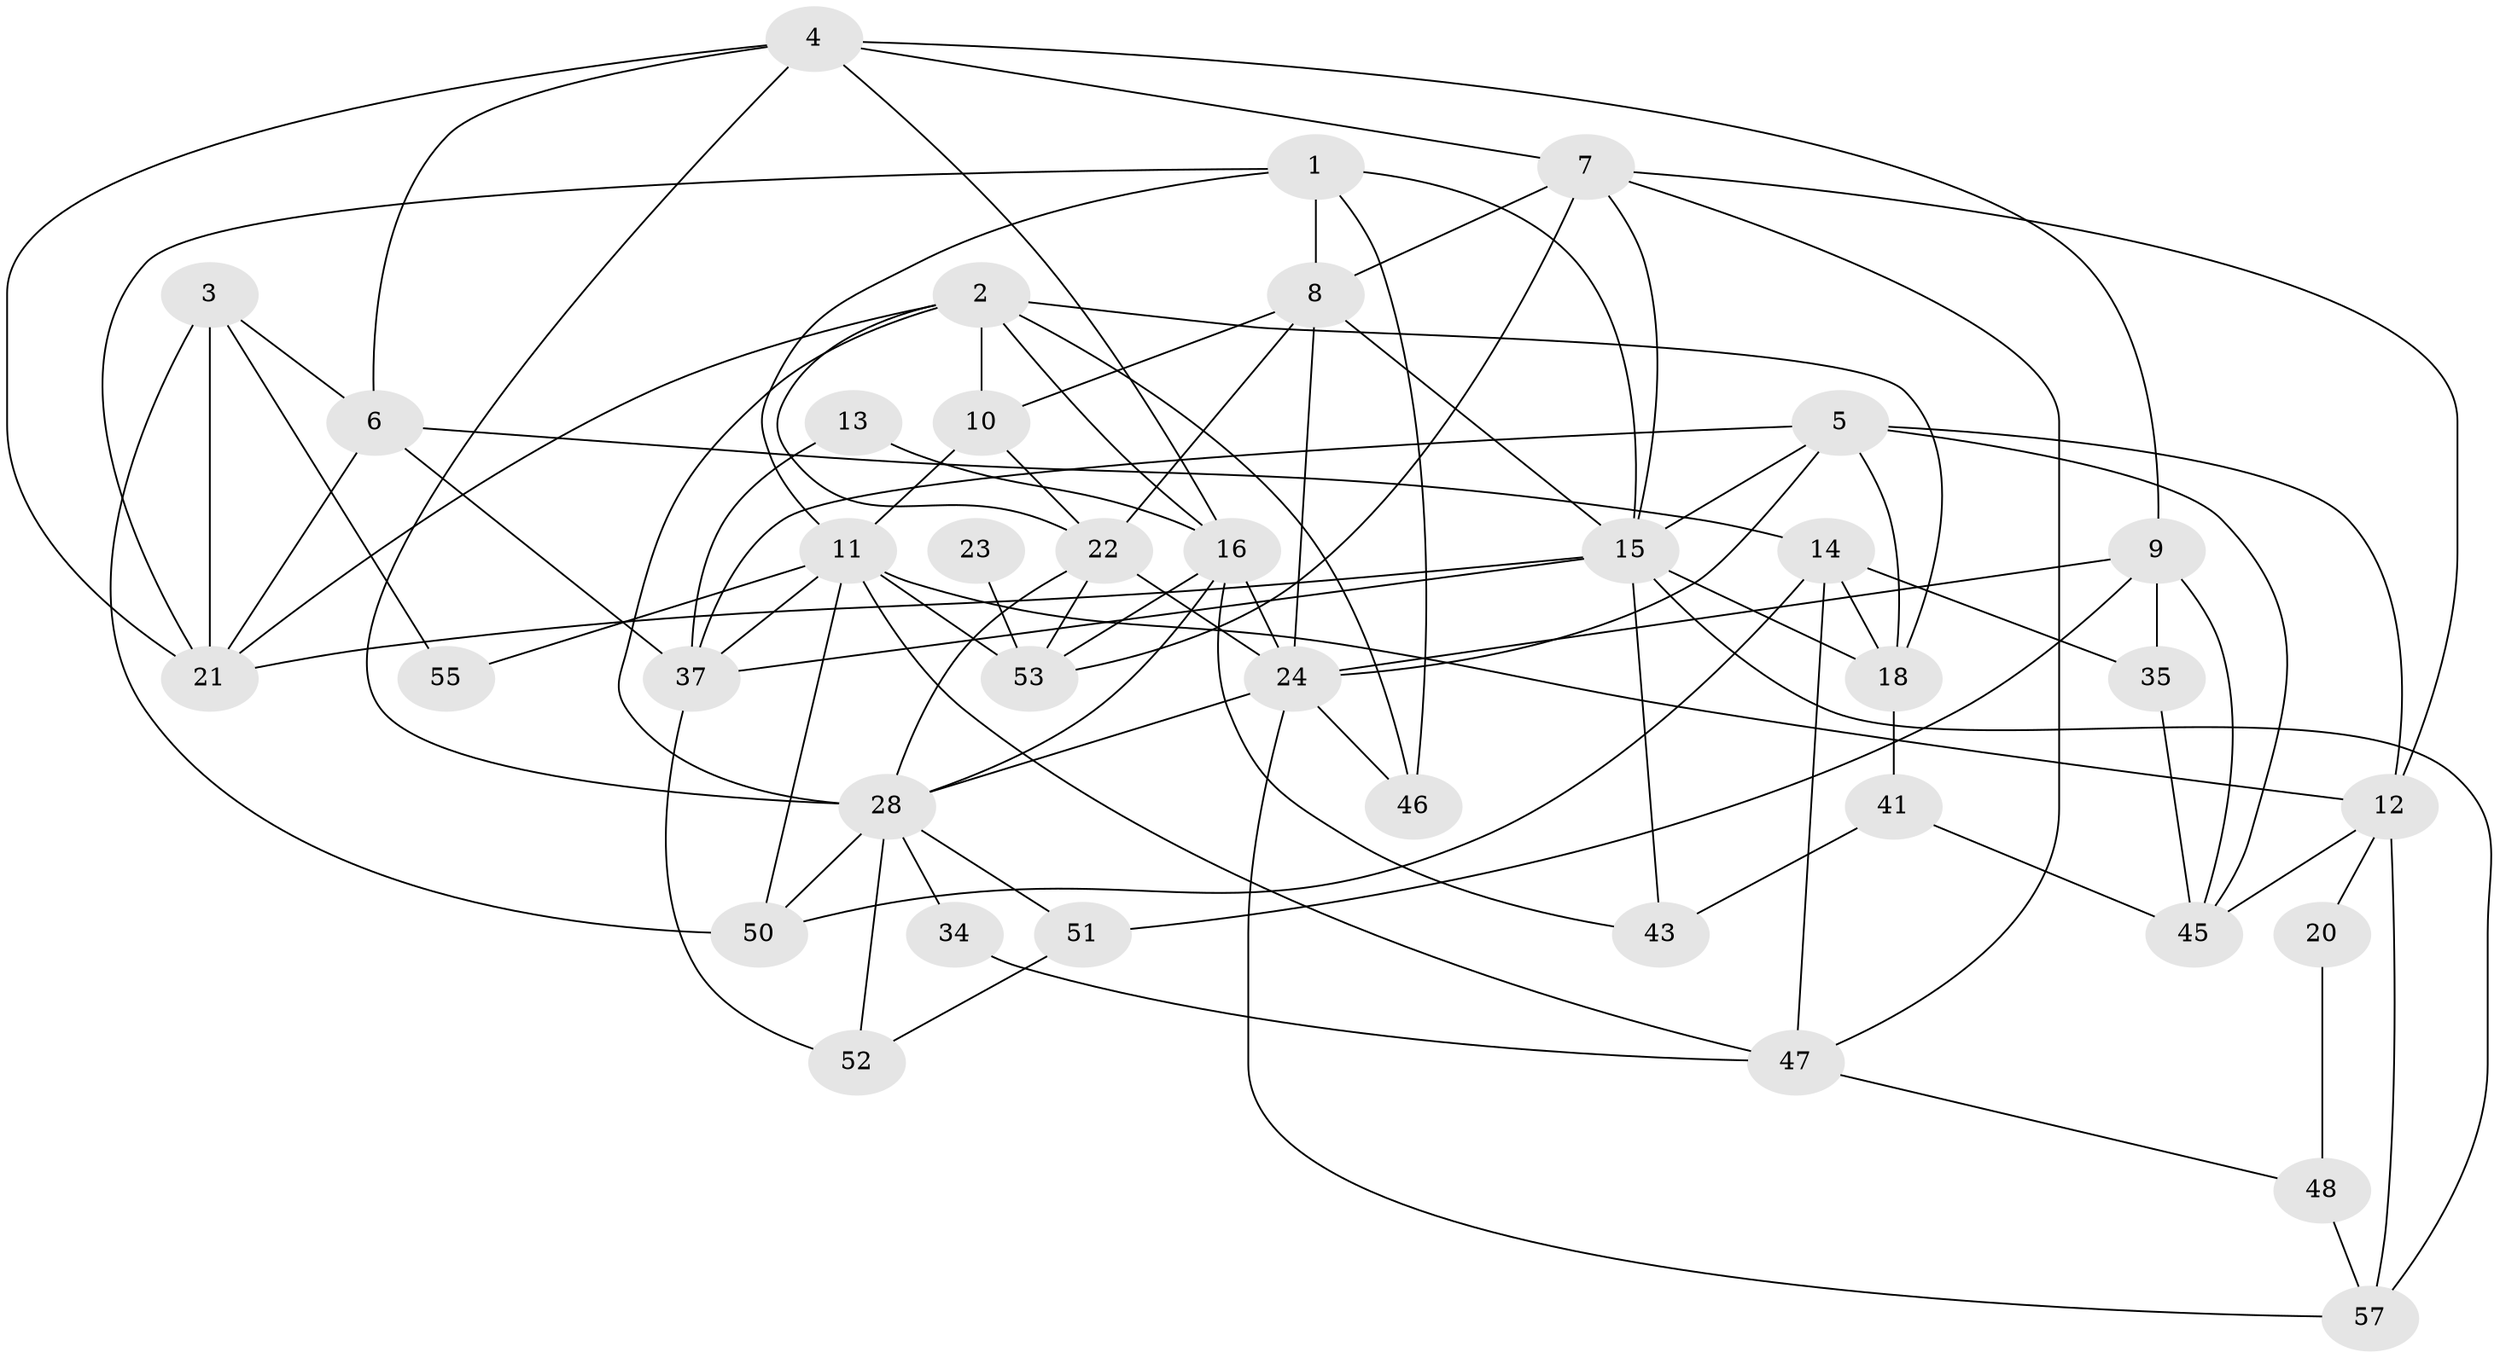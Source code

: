 // Generated by graph-tools (version 1.1) at 2025/52/02/27/25 19:52:08]
// undirected, 38 vertices, 91 edges
graph export_dot {
graph [start="1"]
  node [color=gray90,style=filled];
  1 [super="+36"];
  2 [super="+19"];
  3 [super="+56"];
  4 [super="+38"];
  5 [super="+27"];
  6 [super="+54"];
  7 [super="+26"];
  8 [super="+31"];
  9;
  10 [super="+29"];
  11 [super="+39"];
  12 [super="+17"];
  13;
  14 [super="+40"];
  15 [super="+30"];
  16 [super="+32"];
  18 [super="+62"];
  20;
  21 [super="+25"];
  22 [super="+63"];
  23;
  24 [super="+42"];
  28 [super="+33"];
  34;
  35;
  37 [super="+44"];
  41 [super="+59"];
  43;
  45 [super="+49"];
  46;
  47 [super="+60"];
  48;
  50 [super="+58"];
  51;
  52;
  53 [super="+61"];
  55;
  57;
  1 -- 15;
  1 -- 46;
  1 -- 21;
  1 -- 11;
  1 -- 8;
  2 -- 28;
  2 -- 18;
  2 -- 16;
  2 -- 21;
  2 -- 22;
  2 -- 10;
  2 -- 46;
  3 -- 21 [weight=2];
  3 -- 55;
  3 -- 50;
  3 -- 6;
  4 -- 28;
  4 -- 7;
  4 -- 16;
  4 -- 21;
  4 -- 6;
  4 -- 9;
  5 -- 37;
  5 -- 15;
  5 -- 12;
  5 -- 24;
  5 -- 18;
  5 -- 45;
  6 -- 21;
  6 -- 37;
  6 -- 14;
  7 -- 15;
  7 -- 12;
  7 -- 47;
  7 -- 8;
  7 -- 53;
  8 -- 10 [weight=2];
  8 -- 24;
  8 -- 22;
  8 -- 15;
  9 -- 45;
  9 -- 24;
  9 -- 35;
  9 -- 51;
  10 -- 22;
  10 -- 11;
  11 -- 50;
  11 -- 55;
  11 -- 37;
  11 -- 47;
  11 -- 53;
  11 -- 12;
  12 -- 20 [weight=2];
  12 -- 57;
  12 -- 45;
  13 -- 16;
  13 -- 37;
  14 -- 50 [weight=2];
  14 -- 18;
  14 -- 35;
  14 -- 47;
  15 -- 37 [weight=2];
  15 -- 21;
  15 -- 57;
  15 -- 43;
  15 -- 18;
  16 -- 24;
  16 -- 43;
  16 -- 28;
  16 -- 53;
  18 -- 41 [weight=2];
  20 -- 48;
  22 -- 24;
  22 -- 28;
  22 -- 53 [weight=2];
  23 -- 53 [weight=2];
  24 -- 46;
  24 -- 57;
  24 -- 28;
  28 -- 51;
  28 -- 34;
  28 -- 52;
  28 -- 50;
  34 -- 47;
  35 -- 45;
  37 -- 52;
  41 -- 43;
  41 -- 45;
  47 -- 48;
  48 -- 57;
  51 -- 52;
}
